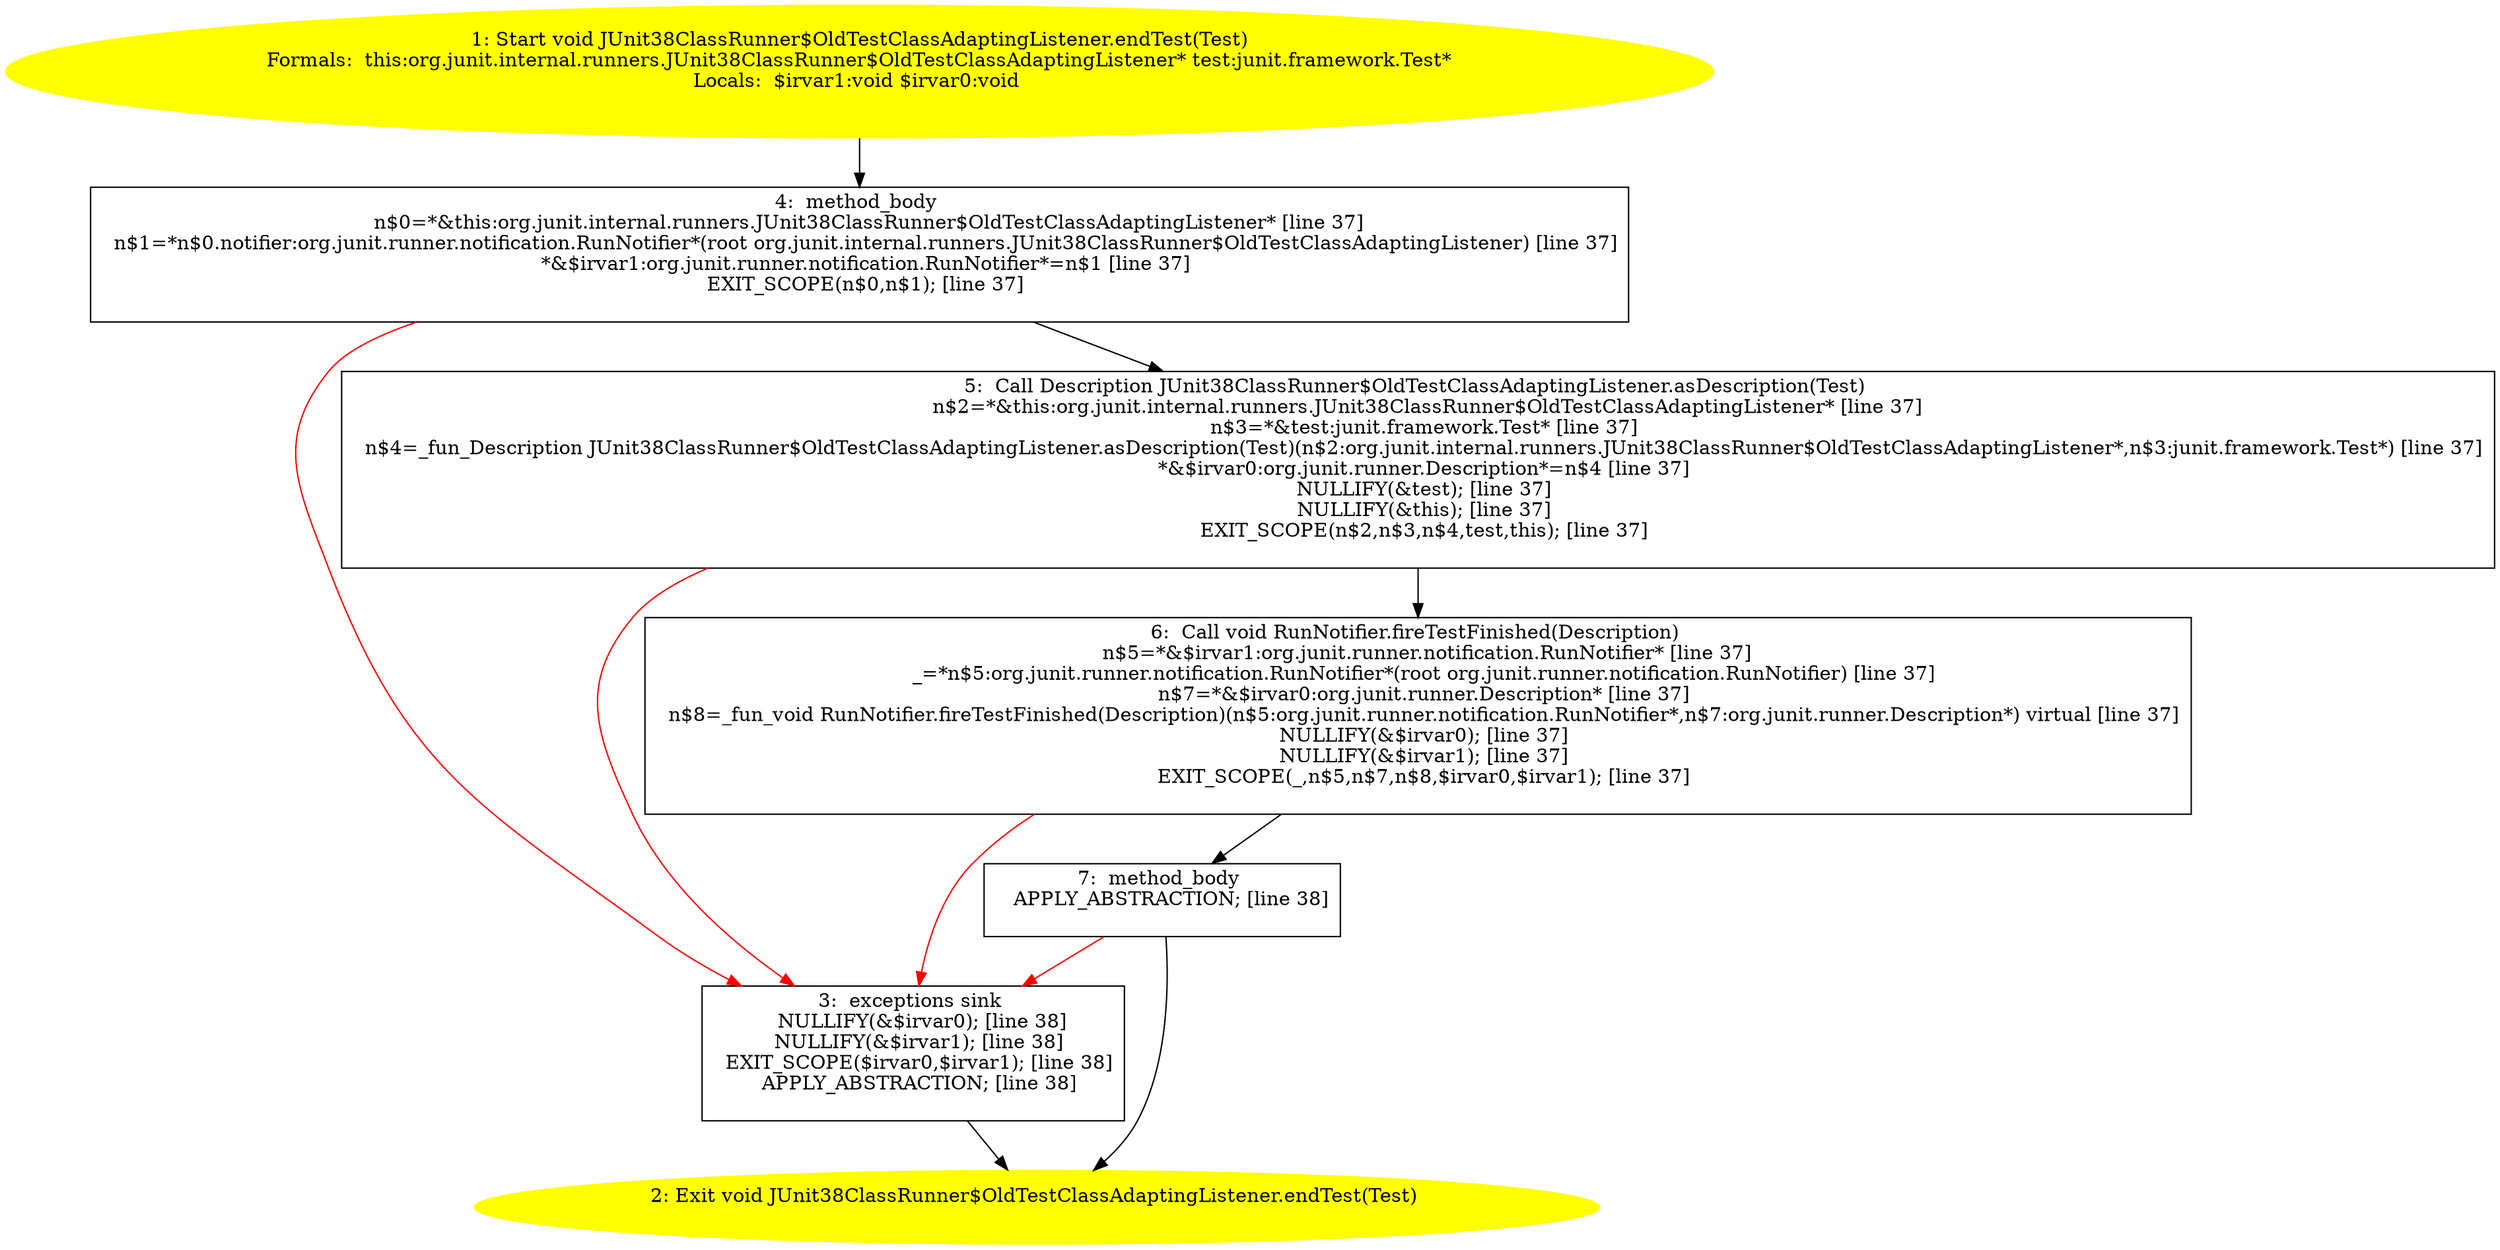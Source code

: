/* @generated */
digraph cfg {
"org.junit.internal.runners.JUnit38ClassRunner$OldTestClassAdaptingListener.endTest(junit.framework.T.ac8ea806419fbbf406d0811368741b9b_1" [label="1: Start void JUnit38ClassRunner$OldTestClassAdaptingListener.endTest(Test)\nFormals:  this:org.junit.internal.runners.JUnit38ClassRunner$OldTestClassAdaptingListener* test:junit.framework.Test*\nLocals:  $irvar1:void $irvar0:void \n  " color=yellow style=filled]
	

	 "org.junit.internal.runners.JUnit38ClassRunner$OldTestClassAdaptingListener.endTest(junit.framework.T.ac8ea806419fbbf406d0811368741b9b_1" -> "org.junit.internal.runners.JUnit38ClassRunner$OldTestClassAdaptingListener.endTest(junit.framework.T.ac8ea806419fbbf406d0811368741b9b_4" ;
"org.junit.internal.runners.JUnit38ClassRunner$OldTestClassAdaptingListener.endTest(junit.framework.T.ac8ea806419fbbf406d0811368741b9b_2" [label="2: Exit void JUnit38ClassRunner$OldTestClassAdaptingListener.endTest(Test) \n  " color=yellow style=filled]
	

"org.junit.internal.runners.JUnit38ClassRunner$OldTestClassAdaptingListener.endTest(junit.framework.T.ac8ea806419fbbf406d0811368741b9b_3" [label="3:  exceptions sink \n   NULLIFY(&$irvar0); [line 38]\n  NULLIFY(&$irvar1); [line 38]\n  EXIT_SCOPE($irvar0,$irvar1); [line 38]\n  APPLY_ABSTRACTION; [line 38]\n " shape="box"]
	

	 "org.junit.internal.runners.JUnit38ClassRunner$OldTestClassAdaptingListener.endTest(junit.framework.T.ac8ea806419fbbf406d0811368741b9b_3" -> "org.junit.internal.runners.JUnit38ClassRunner$OldTestClassAdaptingListener.endTest(junit.framework.T.ac8ea806419fbbf406d0811368741b9b_2" ;
"org.junit.internal.runners.JUnit38ClassRunner$OldTestClassAdaptingListener.endTest(junit.framework.T.ac8ea806419fbbf406d0811368741b9b_4" [label="4:  method_body \n   n$0=*&this:org.junit.internal.runners.JUnit38ClassRunner$OldTestClassAdaptingListener* [line 37]\n  n$1=*n$0.notifier:org.junit.runner.notification.RunNotifier*(root org.junit.internal.runners.JUnit38ClassRunner$OldTestClassAdaptingListener) [line 37]\n  *&$irvar1:org.junit.runner.notification.RunNotifier*=n$1 [line 37]\n  EXIT_SCOPE(n$0,n$1); [line 37]\n " shape="box"]
	

	 "org.junit.internal.runners.JUnit38ClassRunner$OldTestClassAdaptingListener.endTest(junit.framework.T.ac8ea806419fbbf406d0811368741b9b_4" -> "org.junit.internal.runners.JUnit38ClassRunner$OldTestClassAdaptingListener.endTest(junit.framework.T.ac8ea806419fbbf406d0811368741b9b_5" ;
	 "org.junit.internal.runners.JUnit38ClassRunner$OldTestClassAdaptingListener.endTest(junit.framework.T.ac8ea806419fbbf406d0811368741b9b_4" -> "org.junit.internal.runners.JUnit38ClassRunner$OldTestClassAdaptingListener.endTest(junit.framework.T.ac8ea806419fbbf406d0811368741b9b_3" [color="red" ];
"org.junit.internal.runners.JUnit38ClassRunner$OldTestClassAdaptingListener.endTest(junit.framework.T.ac8ea806419fbbf406d0811368741b9b_5" [label="5:  Call Description JUnit38ClassRunner$OldTestClassAdaptingListener.asDescription(Test) \n   n$2=*&this:org.junit.internal.runners.JUnit38ClassRunner$OldTestClassAdaptingListener* [line 37]\n  n$3=*&test:junit.framework.Test* [line 37]\n  n$4=_fun_Description JUnit38ClassRunner$OldTestClassAdaptingListener.asDescription(Test)(n$2:org.junit.internal.runners.JUnit38ClassRunner$OldTestClassAdaptingListener*,n$3:junit.framework.Test*) [line 37]\n  *&$irvar0:org.junit.runner.Description*=n$4 [line 37]\n  NULLIFY(&test); [line 37]\n  NULLIFY(&this); [line 37]\n  EXIT_SCOPE(n$2,n$3,n$4,test,this); [line 37]\n " shape="box"]
	

	 "org.junit.internal.runners.JUnit38ClassRunner$OldTestClassAdaptingListener.endTest(junit.framework.T.ac8ea806419fbbf406d0811368741b9b_5" -> "org.junit.internal.runners.JUnit38ClassRunner$OldTestClassAdaptingListener.endTest(junit.framework.T.ac8ea806419fbbf406d0811368741b9b_6" ;
	 "org.junit.internal.runners.JUnit38ClassRunner$OldTestClassAdaptingListener.endTest(junit.framework.T.ac8ea806419fbbf406d0811368741b9b_5" -> "org.junit.internal.runners.JUnit38ClassRunner$OldTestClassAdaptingListener.endTest(junit.framework.T.ac8ea806419fbbf406d0811368741b9b_3" [color="red" ];
"org.junit.internal.runners.JUnit38ClassRunner$OldTestClassAdaptingListener.endTest(junit.framework.T.ac8ea806419fbbf406d0811368741b9b_6" [label="6:  Call void RunNotifier.fireTestFinished(Description) \n   n$5=*&$irvar1:org.junit.runner.notification.RunNotifier* [line 37]\n  _=*n$5:org.junit.runner.notification.RunNotifier*(root org.junit.runner.notification.RunNotifier) [line 37]\n  n$7=*&$irvar0:org.junit.runner.Description* [line 37]\n  n$8=_fun_void RunNotifier.fireTestFinished(Description)(n$5:org.junit.runner.notification.RunNotifier*,n$7:org.junit.runner.Description*) virtual [line 37]\n  NULLIFY(&$irvar0); [line 37]\n  NULLIFY(&$irvar1); [line 37]\n  EXIT_SCOPE(_,n$5,n$7,n$8,$irvar0,$irvar1); [line 37]\n " shape="box"]
	

	 "org.junit.internal.runners.JUnit38ClassRunner$OldTestClassAdaptingListener.endTest(junit.framework.T.ac8ea806419fbbf406d0811368741b9b_6" -> "org.junit.internal.runners.JUnit38ClassRunner$OldTestClassAdaptingListener.endTest(junit.framework.T.ac8ea806419fbbf406d0811368741b9b_7" ;
	 "org.junit.internal.runners.JUnit38ClassRunner$OldTestClassAdaptingListener.endTest(junit.framework.T.ac8ea806419fbbf406d0811368741b9b_6" -> "org.junit.internal.runners.JUnit38ClassRunner$OldTestClassAdaptingListener.endTest(junit.framework.T.ac8ea806419fbbf406d0811368741b9b_3" [color="red" ];
"org.junit.internal.runners.JUnit38ClassRunner$OldTestClassAdaptingListener.endTest(junit.framework.T.ac8ea806419fbbf406d0811368741b9b_7" [label="7:  method_body \n   APPLY_ABSTRACTION; [line 38]\n " shape="box"]
	

	 "org.junit.internal.runners.JUnit38ClassRunner$OldTestClassAdaptingListener.endTest(junit.framework.T.ac8ea806419fbbf406d0811368741b9b_7" -> "org.junit.internal.runners.JUnit38ClassRunner$OldTestClassAdaptingListener.endTest(junit.framework.T.ac8ea806419fbbf406d0811368741b9b_2" ;
	 "org.junit.internal.runners.JUnit38ClassRunner$OldTestClassAdaptingListener.endTest(junit.framework.T.ac8ea806419fbbf406d0811368741b9b_7" -> "org.junit.internal.runners.JUnit38ClassRunner$OldTestClassAdaptingListener.endTest(junit.framework.T.ac8ea806419fbbf406d0811368741b9b_3" [color="red" ];
}
